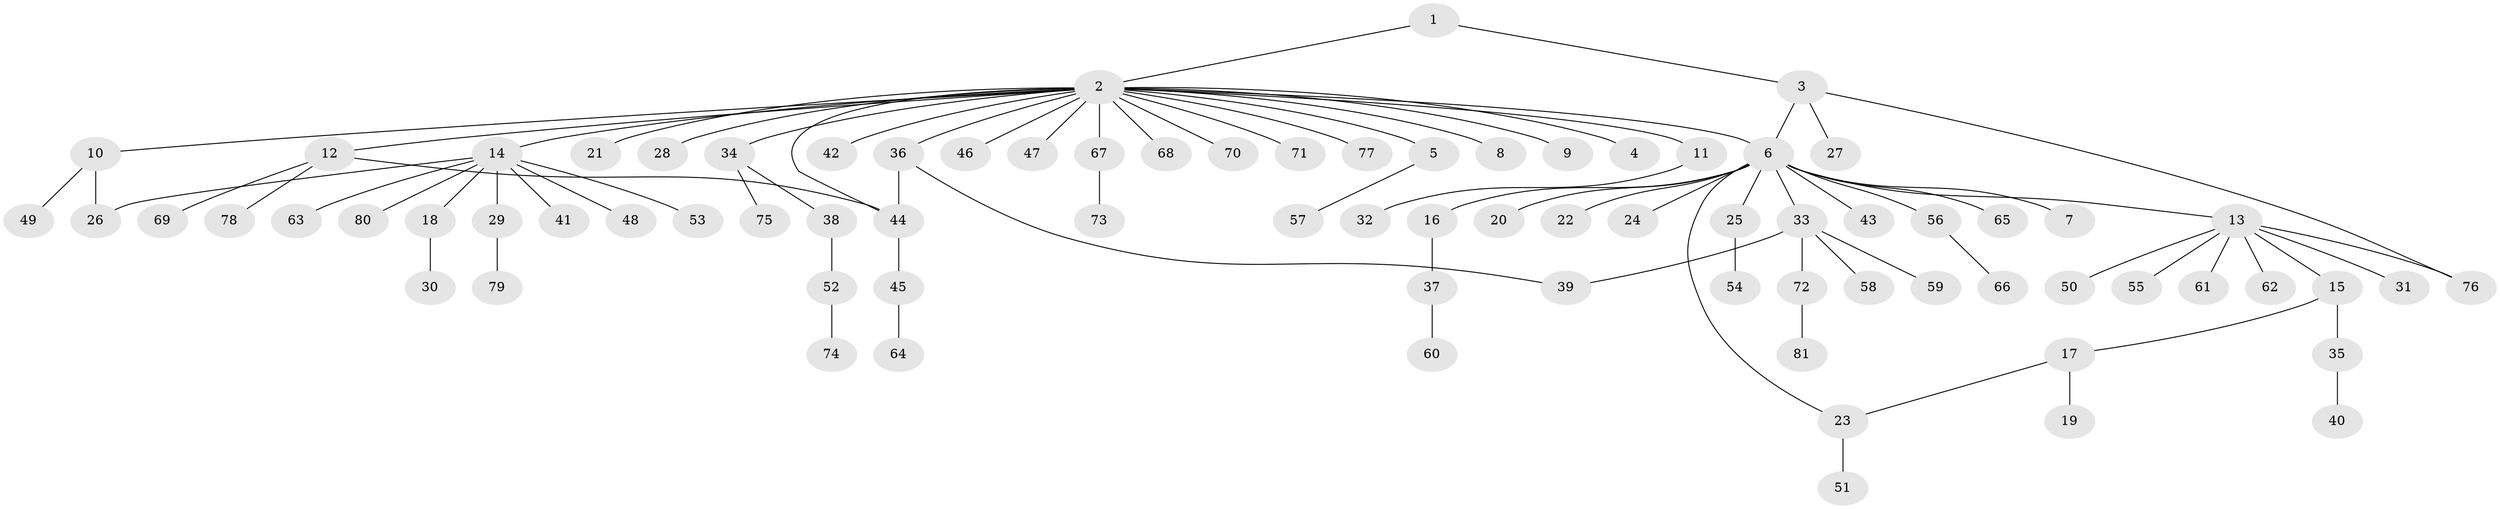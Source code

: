 // coarse degree distribution, {1: 0.75, 5: 0.08333333333333333, 7: 0.041666666666666664, 9: 0.041666666666666664, 2: 0.08333333333333333}
// Generated by graph-tools (version 1.1) at 2025/51/03/04/25 21:51:29]
// undirected, 81 vertices, 87 edges
graph export_dot {
graph [start="1"]
  node [color=gray90,style=filled];
  1;
  2;
  3;
  4;
  5;
  6;
  7;
  8;
  9;
  10;
  11;
  12;
  13;
  14;
  15;
  16;
  17;
  18;
  19;
  20;
  21;
  22;
  23;
  24;
  25;
  26;
  27;
  28;
  29;
  30;
  31;
  32;
  33;
  34;
  35;
  36;
  37;
  38;
  39;
  40;
  41;
  42;
  43;
  44;
  45;
  46;
  47;
  48;
  49;
  50;
  51;
  52;
  53;
  54;
  55;
  56;
  57;
  58;
  59;
  60;
  61;
  62;
  63;
  64;
  65;
  66;
  67;
  68;
  69;
  70;
  71;
  72;
  73;
  74;
  75;
  76;
  77;
  78;
  79;
  80;
  81;
  1 -- 2;
  1 -- 3;
  2 -- 4;
  2 -- 5;
  2 -- 6;
  2 -- 8;
  2 -- 9;
  2 -- 10;
  2 -- 11;
  2 -- 12;
  2 -- 14;
  2 -- 21;
  2 -- 28;
  2 -- 34;
  2 -- 36;
  2 -- 42;
  2 -- 44;
  2 -- 46;
  2 -- 47;
  2 -- 67;
  2 -- 68;
  2 -- 70;
  2 -- 71;
  2 -- 77;
  3 -- 6;
  3 -- 27;
  3 -- 76;
  5 -- 57;
  6 -- 7;
  6 -- 13;
  6 -- 16;
  6 -- 20;
  6 -- 22;
  6 -- 23;
  6 -- 24;
  6 -- 25;
  6 -- 33;
  6 -- 43;
  6 -- 56;
  6 -- 65;
  10 -- 26;
  10 -- 49;
  11 -- 32;
  12 -- 44;
  12 -- 69;
  12 -- 78;
  13 -- 15;
  13 -- 31;
  13 -- 50;
  13 -- 55;
  13 -- 61;
  13 -- 62;
  13 -- 76;
  14 -- 18;
  14 -- 26;
  14 -- 29;
  14 -- 41;
  14 -- 48;
  14 -- 53;
  14 -- 63;
  14 -- 80;
  15 -- 17;
  15 -- 35;
  16 -- 37;
  17 -- 19;
  17 -- 23;
  18 -- 30;
  23 -- 51;
  25 -- 54;
  29 -- 79;
  33 -- 39;
  33 -- 58;
  33 -- 59;
  33 -- 72;
  34 -- 38;
  34 -- 75;
  35 -- 40;
  36 -- 39;
  36 -- 44;
  37 -- 60;
  38 -- 52;
  44 -- 45;
  45 -- 64;
  52 -- 74;
  56 -- 66;
  67 -- 73;
  72 -- 81;
}

